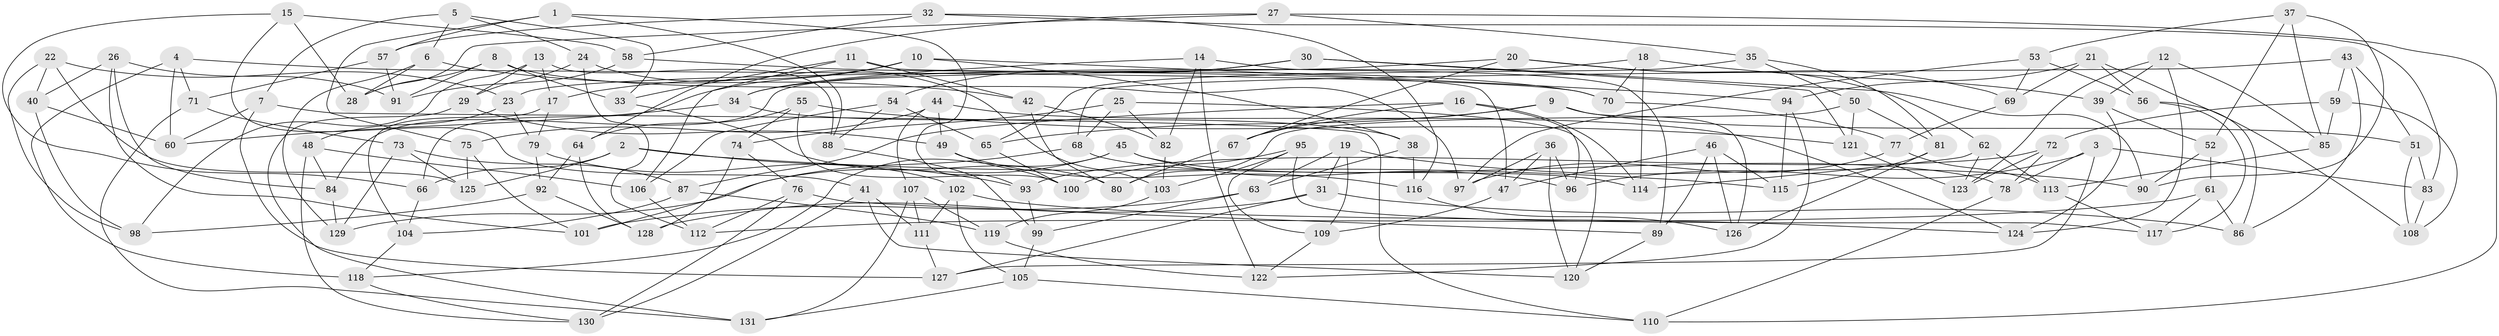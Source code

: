 // coarse degree distribution, {4: 0.5274725274725275, 6: 0.3626373626373626, 5: 0.07692307692307693, 3: 0.03296703296703297}
// Generated by graph-tools (version 1.1) at 2025/24/03/03/25 07:24:25]
// undirected, 131 vertices, 262 edges
graph export_dot {
graph [start="1"]
  node [color=gray90,style=filled];
  1;
  2;
  3;
  4;
  5;
  6;
  7;
  8;
  9;
  10;
  11;
  12;
  13;
  14;
  15;
  16;
  17;
  18;
  19;
  20;
  21;
  22;
  23;
  24;
  25;
  26;
  27;
  28;
  29;
  30;
  31;
  32;
  33;
  34;
  35;
  36;
  37;
  38;
  39;
  40;
  41;
  42;
  43;
  44;
  45;
  46;
  47;
  48;
  49;
  50;
  51;
  52;
  53;
  54;
  55;
  56;
  57;
  58;
  59;
  60;
  61;
  62;
  63;
  64;
  65;
  66;
  67;
  68;
  69;
  70;
  71;
  72;
  73;
  74;
  75;
  76;
  77;
  78;
  79;
  80;
  81;
  82;
  83;
  84;
  85;
  86;
  87;
  88;
  89;
  90;
  91;
  92;
  93;
  94;
  95;
  96;
  97;
  98;
  99;
  100;
  101;
  102;
  103;
  104;
  105;
  106;
  107;
  108;
  109;
  110;
  111;
  112;
  113;
  114;
  115;
  116;
  117;
  118;
  119;
  120;
  121;
  122;
  123;
  124;
  125;
  126;
  127;
  128;
  129;
  130;
  131;
  1 -- 75;
  1 -- 88;
  1 -- 57;
  1 -- 93;
  2 -- 115;
  2 -- 125;
  2 -- 66;
  2 -- 93;
  3 -- 127;
  3 -- 83;
  3 -- 96;
  3 -- 78;
  4 -- 60;
  4 -- 118;
  4 -- 71;
  4 -- 70;
  5 -- 33;
  5 -- 7;
  5 -- 24;
  5 -- 6;
  6 -- 129;
  6 -- 28;
  6 -- 42;
  7 -- 127;
  7 -- 110;
  7 -- 60;
  8 -- 91;
  8 -- 28;
  8 -- 97;
  8 -- 33;
  9 -- 65;
  9 -- 126;
  9 -- 51;
  9 -- 67;
  10 -- 17;
  10 -- 38;
  10 -- 94;
  10 -- 66;
  11 -- 42;
  11 -- 106;
  11 -- 33;
  11 -- 47;
  12 -- 85;
  12 -- 124;
  12 -- 39;
  12 -- 123;
  13 -- 17;
  13 -- 29;
  13 -- 98;
  13 -- 88;
  14 -- 82;
  14 -- 122;
  14 -- 34;
  14 -- 89;
  15 -- 41;
  15 -- 66;
  15 -- 28;
  15 -- 58;
  16 -- 114;
  16 -- 67;
  16 -- 87;
  16 -- 96;
  17 -- 104;
  17 -- 79;
  18 -- 39;
  18 -- 84;
  18 -- 114;
  18 -- 70;
  19 -- 90;
  19 -- 31;
  19 -- 63;
  19 -- 109;
  20 -- 69;
  20 -- 67;
  20 -- 62;
  20 -- 23;
  21 -- 94;
  21 -- 108;
  21 -- 56;
  21 -- 69;
  22 -- 23;
  22 -- 125;
  22 -- 40;
  22 -- 98;
  23 -- 79;
  23 -- 48;
  24 -- 112;
  24 -- 103;
  24 -- 29;
  25 -- 120;
  25 -- 82;
  25 -- 74;
  25 -- 68;
  26 -- 101;
  26 -- 40;
  26 -- 91;
  26 -- 84;
  27 -- 35;
  27 -- 28;
  27 -- 64;
  27 -- 110;
  29 -- 49;
  29 -- 131;
  30 -- 121;
  30 -- 90;
  30 -- 34;
  30 -- 54;
  31 -- 128;
  31 -- 86;
  31 -- 127;
  32 -- 57;
  32 -- 116;
  32 -- 83;
  32 -- 58;
  33 -- 80;
  34 -- 38;
  34 -- 60;
  35 -- 50;
  35 -- 65;
  35 -- 81;
  36 -- 97;
  36 -- 47;
  36 -- 120;
  36 -- 96;
  37 -- 53;
  37 -- 52;
  37 -- 85;
  37 -- 90;
  38 -- 63;
  38 -- 116;
  39 -- 52;
  39 -- 124;
  40 -- 98;
  40 -- 60;
  41 -- 120;
  41 -- 130;
  41 -- 111;
  42 -- 82;
  42 -- 80;
  43 -- 86;
  43 -- 59;
  43 -- 68;
  43 -- 51;
  44 -- 49;
  44 -- 107;
  44 -- 124;
  44 -- 75;
  45 -- 118;
  45 -- 78;
  45 -- 96;
  45 -- 129;
  46 -- 47;
  46 -- 115;
  46 -- 126;
  46 -- 89;
  47 -- 109;
  48 -- 84;
  48 -- 106;
  48 -- 130;
  49 -- 116;
  49 -- 100;
  50 -- 80;
  50 -- 121;
  50 -- 81;
  51 -- 83;
  51 -- 108;
  52 -- 61;
  52 -- 90;
  53 -- 97;
  53 -- 69;
  53 -- 56;
  54 -- 106;
  54 -- 88;
  54 -- 65;
  55 -- 74;
  55 -- 121;
  55 -- 64;
  55 -- 100;
  56 -- 117;
  56 -- 86;
  57 -- 71;
  57 -- 91;
  58 -- 70;
  58 -- 91;
  59 -- 85;
  59 -- 72;
  59 -- 108;
  61 -- 112;
  61 -- 117;
  61 -- 86;
  62 -- 113;
  62 -- 123;
  62 -- 114;
  63 -- 101;
  63 -- 99;
  64 -- 92;
  64 -- 128;
  65 -- 100;
  66 -- 104;
  67 -- 80;
  68 -- 101;
  68 -- 114;
  69 -- 77;
  70 -- 77;
  71 -- 73;
  71 -- 131;
  72 -- 78;
  72 -- 123;
  72 -- 93;
  73 -- 87;
  73 -- 129;
  73 -- 125;
  74 -- 76;
  74 -- 128;
  75 -- 101;
  75 -- 125;
  76 -- 112;
  76 -- 89;
  76 -- 130;
  77 -- 113;
  77 -- 97;
  78 -- 110;
  79 -- 92;
  79 -- 102;
  81 -- 115;
  81 -- 126;
  82 -- 103;
  83 -- 108;
  84 -- 129;
  85 -- 113;
  87 -- 104;
  87 -- 119;
  88 -- 99;
  89 -- 120;
  92 -- 128;
  92 -- 98;
  93 -- 99;
  94 -- 115;
  94 -- 122;
  95 -- 100;
  95 -- 109;
  95 -- 103;
  95 -- 117;
  99 -- 105;
  102 -- 124;
  102 -- 105;
  102 -- 111;
  103 -- 119;
  104 -- 118;
  105 -- 110;
  105 -- 131;
  106 -- 112;
  107 -- 119;
  107 -- 131;
  107 -- 111;
  109 -- 122;
  111 -- 127;
  113 -- 117;
  116 -- 126;
  118 -- 130;
  119 -- 122;
  121 -- 123;
}
